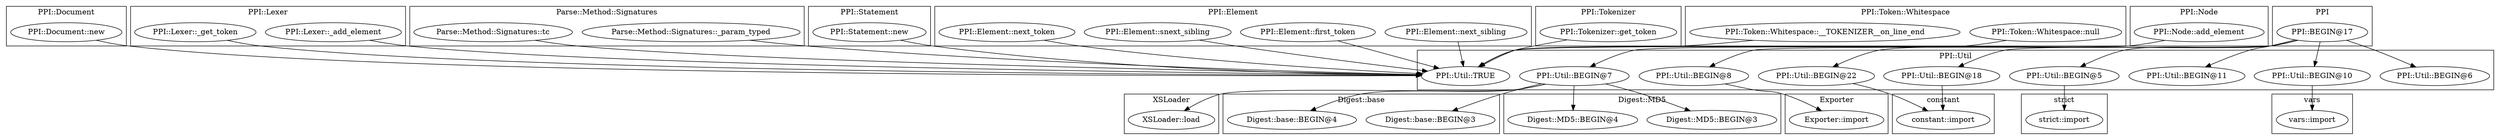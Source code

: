 digraph {
graph [overlap=false]
subgraph cluster_constant {
	label="constant";
	"constant::import";
}
subgraph cluster_PPI_Document {
	label="PPI::Document";
	"PPI::Document::new";
}
subgraph cluster_PPI_Lexer {
	label="PPI::Lexer";
	"PPI::Lexer::_add_element";
	"PPI::Lexer::_get_token";
}
subgraph cluster_Parse_Method_Signatures {
	label="Parse::Method::Signatures";
	"Parse::Method::Signatures::_param_typed";
	"Parse::Method::Signatures::tc";
}
subgraph cluster_XSLoader {
	label="XSLoader";
	"XSLoader::load";
}
subgraph cluster_PPI_Statement {
	label="PPI::Statement";
	"PPI::Statement::new";
}
subgraph cluster_PPI_Element {
	label="PPI::Element";
	"PPI::Element::next_sibling";
	"PPI::Element::first_token";
	"PPI::Element::snext_sibling";
	"PPI::Element::next_token";
}
subgraph cluster_Exporter {
	label="Exporter";
	"Exporter::import";
}
subgraph cluster_Digest_base {
	label="Digest::base";
	"Digest::base::BEGIN@3";
	"Digest::base::BEGIN@4";
}
subgraph cluster_PPI_Tokenizer {
	label="PPI::Tokenizer";
	"PPI::Tokenizer::get_token";
}
subgraph cluster_PPI_Token_Whitespace {
	label="PPI::Token::Whitespace";
	"PPI::Token::Whitespace::null";
	"PPI::Token::Whitespace::__TOKENIZER__on_line_end";
}
subgraph cluster_Digest_MD5 {
	label="Digest::MD5";
	"Digest::MD5::BEGIN@3";
	"Digest::MD5::BEGIN@4";
}
subgraph cluster_PPI_Node {
	label="PPI::Node";
	"PPI::Node::add_element";
}
subgraph cluster_PPI_Util {
	label="PPI::Util";
	"PPI::Util::BEGIN@7";
	"PPI::Util::TRUE";
	"PPI::Util::BEGIN@11";
	"PPI::Util::BEGIN@8";
	"PPI::Util::BEGIN@22";
	"PPI::Util::BEGIN@18";
	"PPI::Util::BEGIN@5";
	"PPI::Util::BEGIN@10";
	"PPI::Util::BEGIN@6";
}
subgraph cluster_vars {
	label="vars";
	"vars::import";
}
subgraph cluster_strict {
	label="strict";
	"strict::import";
}
subgraph cluster_PPI {
	label="PPI";
	"PPI::BEGIN@17";
}
"PPI::BEGIN@17" -> "PPI::Util::BEGIN@22";
"PPI::BEGIN@17" -> "PPI::Util::BEGIN@11";
"PPI::BEGIN@17" -> "PPI::Util::BEGIN@5";
"PPI::Util::BEGIN@22" -> "constant::import";
"PPI::Util::BEGIN@18" -> "constant::import";
"PPI::Util::BEGIN@7" -> "Digest::MD5::BEGIN@3";
"PPI::Util::BEGIN@5" -> "strict::import";
"PPI::Element::snext_sibling" -> "PPI::Util::TRUE";
"PPI::Element::first_token" -> "PPI::Util::TRUE";
"PPI::Node::add_element" -> "PPI::Util::TRUE";
"Parse::Method::Signatures::tc" -> "PPI::Util::TRUE";
"PPI::Lexer::_get_token" -> "PPI::Util::TRUE";
"PPI::Lexer::_add_element" -> "PPI::Util::TRUE";
"PPI::Token::Whitespace::__TOKENIZER__on_line_end" -> "PPI::Util::TRUE";
"PPI::Tokenizer::get_token" -> "PPI::Util::TRUE";
"PPI::Element::next_sibling" -> "PPI::Util::TRUE";
"Parse::Method::Signatures::_param_typed" -> "PPI::Util::TRUE";
"PPI::Document::new" -> "PPI::Util::TRUE";
"PPI::Statement::new" -> "PPI::Util::TRUE";
"PPI::Token::Whitespace::null" -> "PPI::Util::TRUE";
"PPI::Element::next_token" -> "PPI::Util::TRUE";
"PPI::BEGIN@17" -> "PPI::Util::BEGIN@7";
"PPI::Util::BEGIN@7" -> "XSLoader::load";
"PPI::Util::BEGIN@8" -> "Exporter::import";
"PPI::Util::BEGIN@10" -> "vars::import";
"PPI::Util::BEGIN@7" -> "Digest::MD5::BEGIN@4";
"PPI::BEGIN@17" -> "PPI::Util::BEGIN@10";
"PPI::Util::BEGIN@7" -> "Digest::base::BEGIN@3";
"PPI::BEGIN@17" -> "PPI::Util::BEGIN@8";
"PPI::Util::BEGIN@7" -> "Digest::base::BEGIN@4";
"PPI::BEGIN@17" -> "PPI::Util::BEGIN@18";
"PPI::BEGIN@17" -> "PPI::Util::BEGIN@6";
}
